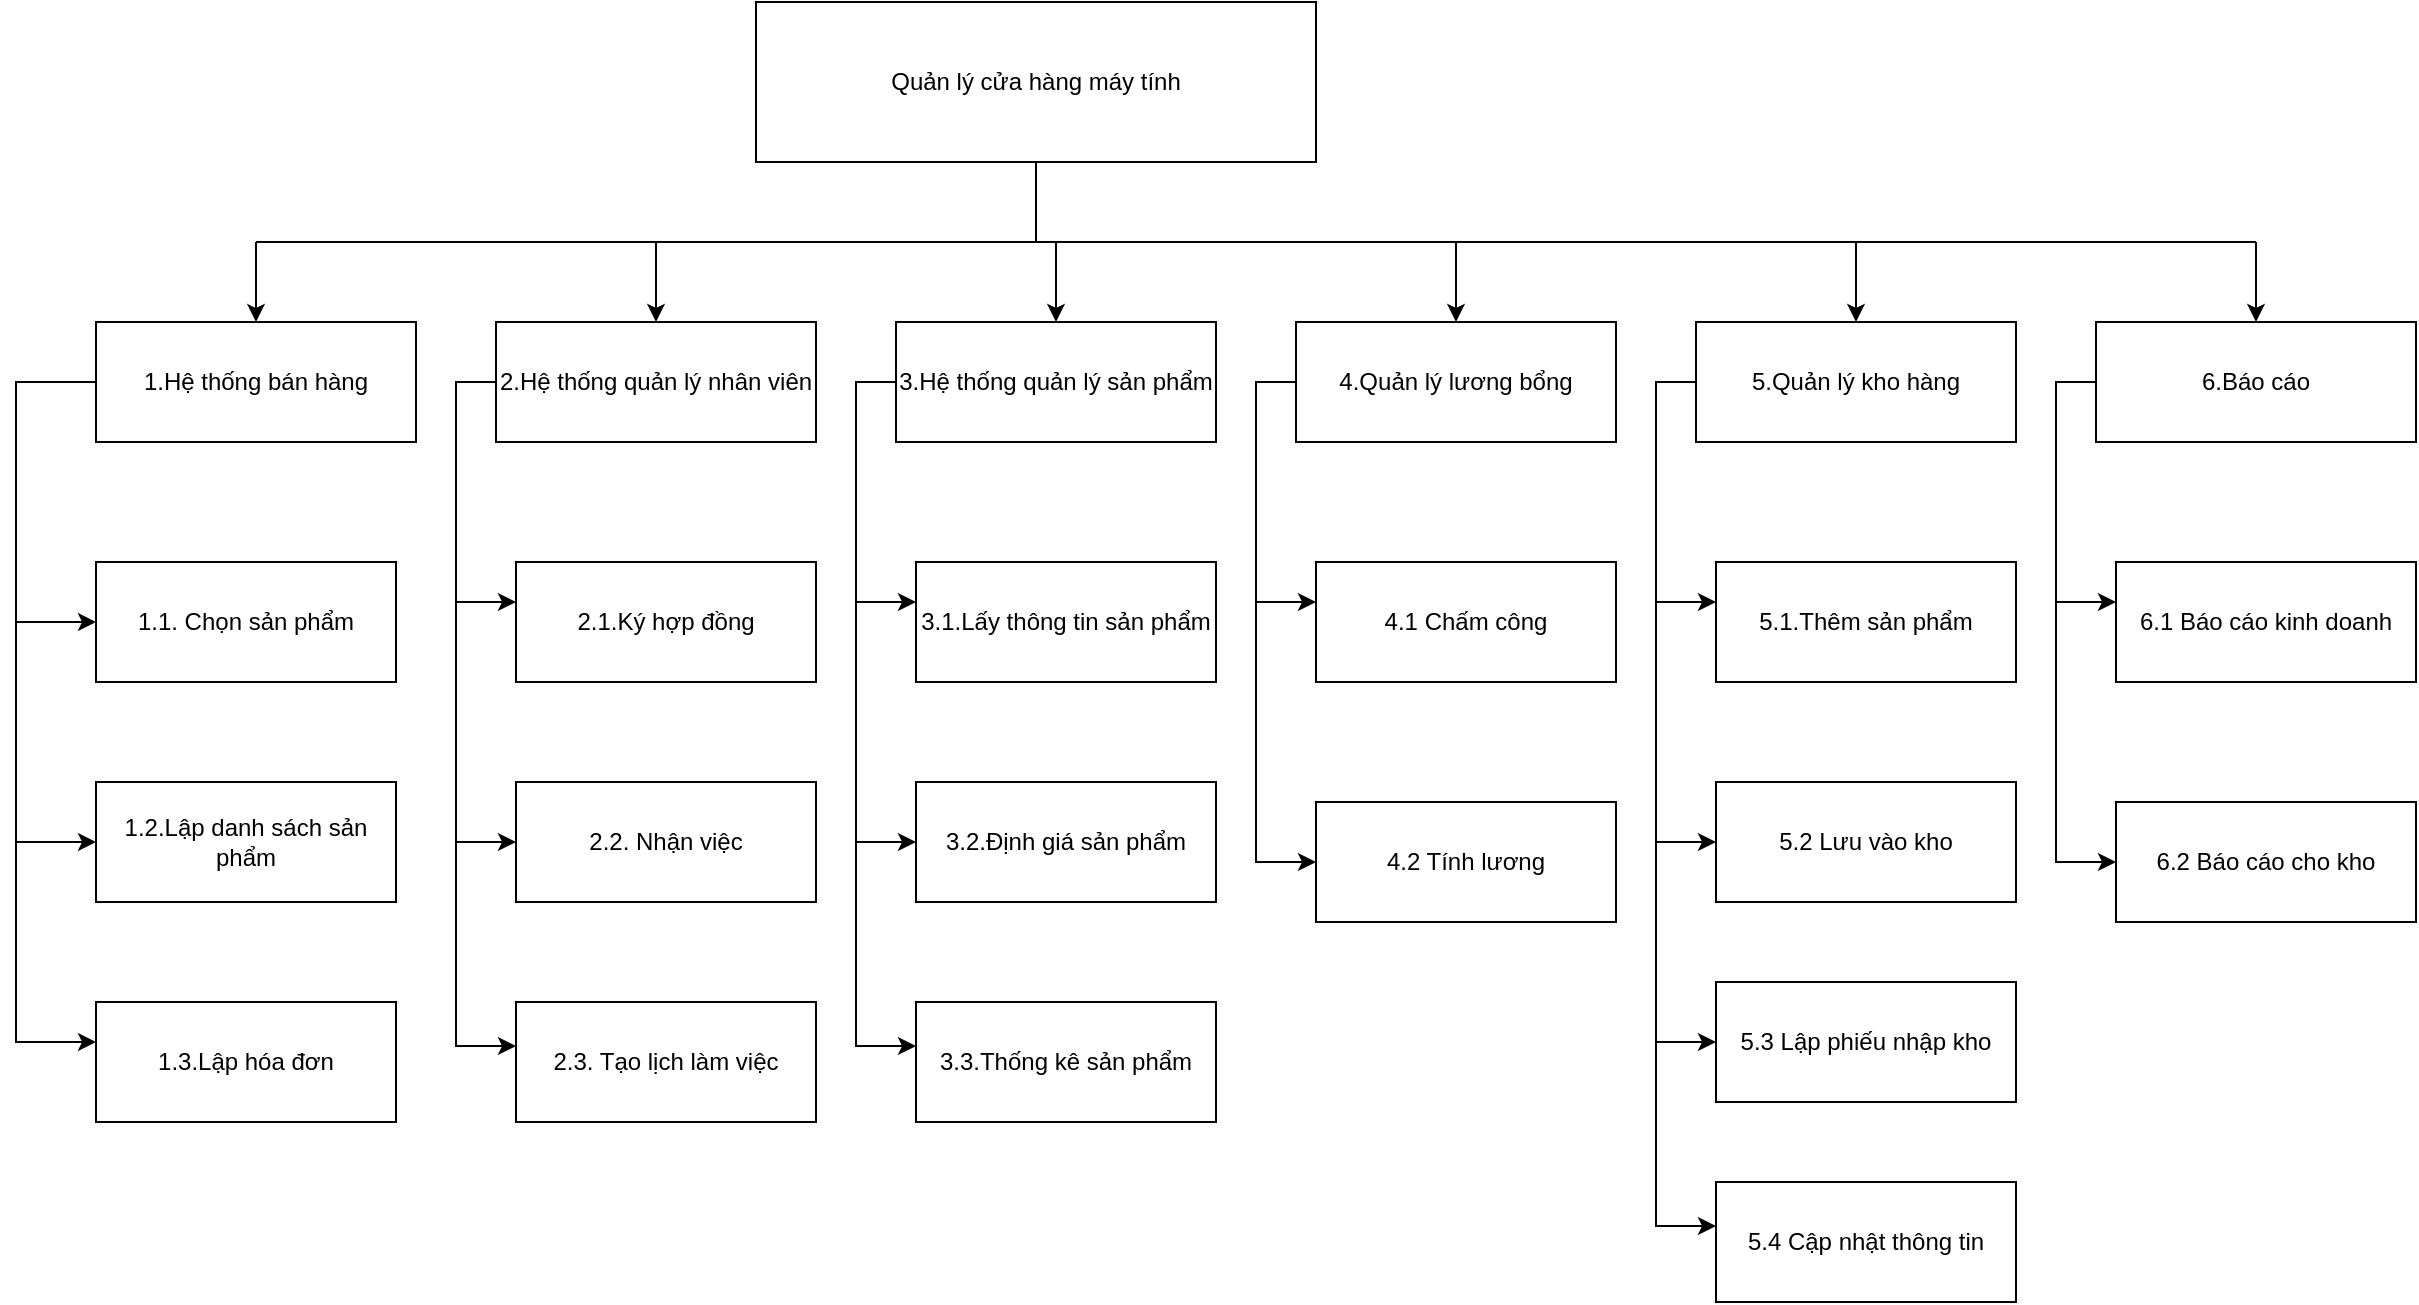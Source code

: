 <mxfile version="15.9.1" type="github">
  <diagram id="Tm346F1m6XDN9tYUM8Cu" name="Page-1">
    <mxGraphModel dx="1662" dy="762" grid="1" gridSize="10" guides="1" tooltips="1" connect="1" arrows="1" fold="1" page="1" pageScale="1" pageWidth="1100" pageHeight="1700" math="0" shadow="0">
      <root>
        <mxCell id="0" />
        <mxCell id="1" parent="0" />
        <mxCell id="Tk1d05KZAP_MLz7Ghj7e-1" value="Quản lý cửa hàng máy tính" style="rounded=0;whiteSpace=wrap;html=1;" vertex="1" parent="1">
          <mxGeometry x="490" y="120" width="280" height="80" as="geometry" />
        </mxCell>
        <mxCell id="Tk1d05KZAP_MLz7Ghj7e-3" value="1.Hệ thống bán hàng" style="rounded=0;whiteSpace=wrap;html=1;" vertex="1" parent="1">
          <mxGeometry x="160" y="280" width="160" height="60" as="geometry" />
        </mxCell>
        <mxCell id="Tk1d05KZAP_MLz7Ghj7e-29" style="edgeStyle=orthogonalEdgeStyle;rounded=0;orthogonalLoop=1;jettySize=auto;html=1;exitX=0;exitY=0.5;exitDx=0;exitDy=0;entryX=0;entryY=0.367;entryDx=0;entryDy=0;entryPerimeter=0;" edge="1" parent="1" source="Tk1d05KZAP_MLz7Ghj7e-4" target="Tk1d05KZAP_MLz7Ghj7e-25">
          <mxGeometry relative="1" as="geometry">
            <mxPoint x="340" y="670" as="targetPoint" />
            <Array as="points">
              <mxPoint x="340" y="310" />
              <mxPoint x="340" y="642" />
            </Array>
          </mxGeometry>
        </mxCell>
        <mxCell id="Tk1d05KZAP_MLz7Ghj7e-4" value="2.Hệ thống quản lý nhân viên" style="rounded=0;whiteSpace=wrap;html=1;" vertex="1" parent="1">
          <mxGeometry x="360" y="280" width="160" height="60" as="geometry" />
        </mxCell>
        <mxCell id="Tk1d05KZAP_MLz7Ghj7e-5" value="3.Hệ thống quản lý sản phẩm" style="rounded=0;whiteSpace=wrap;html=1;" vertex="1" parent="1">
          <mxGeometry x="560" y="280" width="160" height="60" as="geometry" />
        </mxCell>
        <mxCell id="Tk1d05KZAP_MLz7Ghj7e-6" value="4.Quản lý lương bổng" style="rounded=0;whiteSpace=wrap;html=1;" vertex="1" parent="1">
          <mxGeometry x="760" y="280" width="160" height="60" as="geometry" />
        </mxCell>
        <mxCell id="Tk1d05KZAP_MLz7Ghj7e-7" value="5.Quản lý kho hàng" style="rounded=0;whiteSpace=wrap;html=1;" vertex="1" parent="1">
          <mxGeometry x="960" y="280" width="160" height="60" as="geometry" />
        </mxCell>
        <mxCell id="Tk1d05KZAP_MLz7Ghj7e-8" value="6.Báo cáo" style="rounded=0;whiteSpace=wrap;html=1;" vertex="1" parent="1">
          <mxGeometry x="1160" y="280" width="160" height="60" as="geometry" />
        </mxCell>
        <mxCell id="Tk1d05KZAP_MLz7Ghj7e-9" value="" style="endArrow=none;html=1;rounded=0;entryX=0.5;entryY=1;entryDx=0;entryDy=0;" edge="1" parent="1" target="Tk1d05KZAP_MLz7Ghj7e-1">
          <mxGeometry width="50" height="50" relative="1" as="geometry">
            <mxPoint x="630" y="240" as="sourcePoint" />
            <mxPoint x="360" y="370" as="targetPoint" />
          </mxGeometry>
        </mxCell>
        <mxCell id="Tk1d05KZAP_MLz7Ghj7e-10" value="" style="endArrow=none;html=1;rounded=0;" edge="1" parent="1">
          <mxGeometry width="50" height="50" relative="1" as="geometry">
            <mxPoint x="240" y="240" as="sourcePoint" />
            <mxPoint x="1240" y="240" as="targetPoint" />
          </mxGeometry>
        </mxCell>
        <mxCell id="Tk1d05KZAP_MLz7Ghj7e-11" value="" style="endArrow=classic;html=1;rounded=0;entryX=0.5;entryY=0;entryDx=0;entryDy=0;" edge="1" parent="1" target="Tk1d05KZAP_MLz7Ghj7e-7">
          <mxGeometry width="50" height="50" relative="1" as="geometry">
            <mxPoint x="1040" y="240" as="sourcePoint" />
            <mxPoint x="1000" y="370" as="targetPoint" />
          </mxGeometry>
        </mxCell>
        <mxCell id="Tk1d05KZAP_MLz7Ghj7e-12" value="" style="endArrow=classic;html=1;rounded=0;entryX=0.5;entryY=0;entryDx=0;entryDy=0;" edge="1" parent="1" target="Tk1d05KZAP_MLz7Ghj7e-8">
          <mxGeometry width="50" height="50" relative="1" as="geometry">
            <mxPoint x="1240" y="240" as="sourcePoint" />
            <mxPoint x="1000" y="370" as="targetPoint" />
          </mxGeometry>
        </mxCell>
        <mxCell id="Tk1d05KZAP_MLz7Ghj7e-13" value="" style="endArrow=classic;html=1;rounded=0;entryX=0.5;entryY=0;entryDx=0;entryDy=0;" edge="1" parent="1" target="Tk1d05KZAP_MLz7Ghj7e-6">
          <mxGeometry width="50" height="50" relative="1" as="geometry">
            <mxPoint x="840" y="240" as="sourcePoint" />
            <mxPoint x="1000" y="370" as="targetPoint" />
          </mxGeometry>
        </mxCell>
        <mxCell id="Tk1d05KZAP_MLz7Ghj7e-14" value="" style="endArrow=classic;html=1;rounded=0;entryX=0.5;entryY=0;entryDx=0;entryDy=0;" edge="1" parent="1" target="Tk1d05KZAP_MLz7Ghj7e-5">
          <mxGeometry width="50" height="50" relative="1" as="geometry">
            <mxPoint x="640" y="240" as="sourcePoint" />
            <mxPoint x="710" y="370" as="targetPoint" />
          </mxGeometry>
        </mxCell>
        <mxCell id="Tk1d05KZAP_MLz7Ghj7e-15" value="" style="endArrow=classic;html=1;rounded=0;entryX=0.5;entryY=0;entryDx=0;entryDy=0;" edge="1" parent="1" target="Tk1d05KZAP_MLz7Ghj7e-4">
          <mxGeometry width="50" height="50" relative="1" as="geometry">
            <mxPoint x="440" y="240" as="sourcePoint" />
            <mxPoint x="710" y="370" as="targetPoint" />
          </mxGeometry>
        </mxCell>
        <mxCell id="Tk1d05KZAP_MLz7Ghj7e-16" value="" style="endArrow=classic;html=1;rounded=0;entryX=0.5;entryY=0;entryDx=0;entryDy=0;" edge="1" parent="1" target="Tk1d05KZAP_MLz7Ghj7e-3">
          <mxGeometry width="50" height="50" relative="1" as="geometry">
            <mxPoint x="240" y="240" as="sourcePoint" />
            <mxPoint x="450" y="370" as="targetPoint" />
          </mxGeometry>
        </mxCell>
        <mxCell id="Tk1d05KZAP_MLz7Ghj7e-17" value="" style="endArrow=classic;html=1;rounded=0;exitX=0;exitY=0.5;exitDx=0;exitDy=0;" edge="1" parent="1" source="Tk1d05KZAP_MLz7Ghj7e-3">
          <mxGeometry width="50" height="50" relative="1" as="geometry">
            <mxPoint x="270" y="420" as="sourcePoint" />
            <mxPoint x="160" y="640" as="targetPoint" />
            <Array as="points">
              <mxPoint x="120" y="310" />
              <mxPoint x="120" y="640" />
            </Array>
          </mxGeometry>
        </mxCell>
        <mxCell id="Tk1d05KZAP_MLz7Ghj7e-19" value="1.3.Lập hóa đơn" style="rounded=0;whiteSpace=wrap;html=1;" vertex="1" parent="1">
          <mxGeometry x="160" y="620" width="150" height="60" as="geometry" />
        </mxCell>
        <mxCell id="Tk1d05KZAP_MLz7Ghj7e-20" value="1.2.Lập danh sách sản phẩm" style="rounded=0;whiteSpace=wrap;html=1;" vertex="1" parent="1">
          <mxGeometry x="160" y="510" width="150" height="60" as="geometry" />
        </mxCell>
        <mxCell id="Tk1d05KZAP_MLz7Ghj7e-21" value="1.1. Chọn sản phẩm" style="rounded=0;whiteSpace=wrap;html=1;" vertex="1" parent="1">
          <mxGeometry x="160" y="400" width="150" height="60" as="geometry" />
        </mxCell>
        <mxCell id="Tk1d05KZAP_MLz7Ghj7e-22" value="" style="endArrow=classic;html=1;rounded=0;entryX=0;entryY=0.5;entryDx=0;entryDy=0;" edge="1" parent="1" target="Tk1d05KZAP_MLz7Ghj7e-21">
          <mxGeometry width="50" height="50" relative="1" as="geometry">
            <mxPoint x="120" y="430" as="sourcePoint" />
            <mxPoint x="320" y="360" as="targetPoint" />
          </mxGeometry>
        </mxCell>
        <mxCell id="Tk1d05KZAP_MLz7Ghj7e-23" value="" style="endArrow=classic;html=1;rounded=0;entryX=0;entryY=0.5;entryDx=0;entryDy=0;" edge="1" parent="1" target="Tk1d05KZAP_MLz7Ghj7e-20">
          <mxGeometry width="50" height="50" relative="1" as="geometry">
            <mxPoint x="120" y="540" as="sourcePoint" />
            <mxPoint x="320" y="360" as="targetPoint" />
          </mxGeometry>
        </mxCell>
        <mxCell id="Tk1d05KZAP_MLz7Ghj7e-25" value="2.3. Tạo lịch làm việc" style="rounded=0;whiteSpace=wrap;html=1;" vertex="1" parent="1">
          <mxGeometry x="370" y="620" width="150" height="60" as="geometry" />
        </mxCell>
        <mxCell id="Tk1d05KZAP_MLz7Ghj7e-26" value="2.2. Nhận việc" style="rounded=0;whiteSpace=wrap;html=1;" vertex="1" parent="1">
          <mxGeometry x="370" y="510" width="150" height="60" as="geometry" />
        </mxCell>
        <mxCell id="Tk1d05KZAP_MLz7Ghj7e-27" value="2.1.Ký hợp đồng" style="rounded=0;whiteSpace=wrap;html=1;" vertex="1" parent="1">
          <mxGeometry x="370" y="400" width="150" height="60" as="geometry" />
        </mxCell>
        <mxCell id="Tk1d05KZAP_MLz7Ghj7e-30" value="" style="endArrow=classic;html=1;rounded=0;" edge="1" parent="1">
          <mxGeometry width="50" height="50" relative="1" as="geometry">
            <mxPoint x="340" y="420" as="sourcePoint" />
            <mxPoint x="370" y="420" as="targetPoint" />
          </mxGeometry>
        </mxCell>
        <mxCell id="Tk1d05KZAP_MLz7Ghj7e-31" value="" style="endArrow=classic;html=1;rounded=0;" edge="1" parent="1" target="Tk1d05KZAP_MLz7Ghj7e-26">
          <mxGeometry width="50" height="50" relative="1" as="geometry">
            <mxPoint x="340" y="540" as="sourcePoint" />
            <mxPoint x="800" y="360" as="targetPoint" />
          </mxGeometry>
        </mxCell>
        <mxCell id="Tk1d05KZAP_MLz7Ghj7e-32" style="edgeStyle=orthogonalEdgeStyle;rounded=0;orthogonalLoop=1;jettySize=auto;html=1;exitX=0;exitY=0.5;exitDx=0;exitDy=0;entryX=0;entryY=0.367;entryDx=0;entryDy=0;entryPerimeter=0;" edge="1" parent="1" target="Tk1d05KZAP_MLz7Ghj7e-33">
          <mxGeometry relative="1" as="geometry">
            <mxPoint x="540" y="670" as="targetPoint" />
            <mxPoint x="560" y="310" as="sourcePoint" />
            <Array as="points">
              <mxPoint x="540" y="310" />
              <mxPoint x="540" y="642" />
            </Array>
          </mxGeometry>
        </mxCell>
        <mxCell id="Tk1d05KZAP_MLz7Ghj7e-33" value="3.3.Thống kê sản phẩm" style="rounded=0;whiteSpace=wrap;html=1;" vertex="1" parent="1">
          <mxGeometry x="570" y="620" width="150" height="60" as="geometry" />
        </mxCell>
        <mxCell id="Tk1d05KZAP_MLz7Ghj7e-34" value="3.2.Định giá sản phẩm" style="rounded=0;whiteSpace=wrap;html=1;" vertex="1" parent="1">
          <mxGeometry x="570" y="510" width="150" height="60" as="geometry" />
        </mxCell>
        <mxCell id="Tk1d05KZAP_MLz7Ghj7e-35" value="3.1.Lấy thông tin sản phẩm" style="rounded=0;whiteSpace=wrap;html=1;" vertex="1" parent="1">
          <mxGeometry x="570" y="400" width="150" height="60" as="geometry" />
        </mxCell>
        <mxCell id="Tk1d05KZAP_MLz7Ghj7e-36" value="" style="endArrow=classic;html=1;rounded=0;" edge="1" parent="1">
          <mxGeometry width="50" height="50" relative="1" as="geometry">
            <mxPoint x="540" y="420" as="sourcePoint" />
            <mxPoint x="570" y="420" as="targetPoint" />
          </mxGeometry>
        </mxCell>
        <mxCell id="Tk1d05KZAP_MLz7Ghj7e-37" value="" style="endArrow=classic;html=1;rounded=0;" edge="1" parent="1" target="Tk1d05KZAP_MLz7Ghj7e-34">
          <mxGeometry width="50" height="50" relative="1" as="geometry">
            <mxPoint x="540" y="540" as="sourcePoint" />
            <mxPoint x="1000" y="360" as="targetPoint" />
          </mxGeometry>
        </mxCell>
        <mxCell id="Tk1d05KZAP_MLz7Ghj7e-38" style="edgeStyle=orthogonalEdgeStyle;rounded=0;orthogonalLoop=1;jettySize=auto;html=1;exitX=0;exitY=0.5;exitDx=0;exitDy=0;entryX=0;entryY=0.5;entryDx=0;entryDy=0;" edge="1" parent="1" target="Tk1d05KZAP_MLz7Ghj7e-39">
          <mxGeometry relative="1" as="geometry">
            <mxPoint x="740" y="670" as="targetPoint" />
            <mxPoint x="760" y="310" as="sourcePoint" />
            <Array as="points">
              <mxPoint x="740" y="310" />
              <mxPoint x="740" y="550" />
            </Array>
          </mxGeometry>
        </mxCell>
        <mxCell id="Tk1d05KZAP_MLz7Ghj7e-39" value="4.2 Tính lương" style="rounded=0;whiteSpace=wrap;html=1;" vertex="1" parent="1">
          <mxGeometry x="770" y="520" width="150" height="60" as="geometry" />
        </mxCell>
        <mxCell id="Tk1d05KZAP_MLz7Ghj7e-41" value="4.1 Chấm công" style="rounded=0;whiteSpace=wrap;html=1;" vertex="1" parent="1">
          <mxGeometry x="770" y="400" width="150" height="60" as="geometry" />
        </mxCell>
        <mxCell id="Tk1d05KZAP_MLz7Ghj7e-42" value="" style="endArrow=classic;html=1;rounded=0;" edge="1" parent="1">
          <mxGeometry width="50" height="50" relative="1" as="geometry">
            <mxPoint x="740" y="420" as="sourcePoint" />
            <mxPoint x="770" y="420" as="targetPoint" />
          </mxGeometry>
        </mxCell>
        <mxCell id="Tk1d05KZAP_MLz7Ghj7e-44" style="edgeStyle=orthogonalEdgeStyle;rounded=0;orthogonalLoop=1;jettySize=auto;html=1;exitX=0;exitY=0.5;exitDx=0;exitDy=0;entryX=0;entryY=0.367;entryDx=0;entryDy=0;entryPerimeter=0;" edge="1" parent="1" target="Tk1d05KZAP_MLz7Ghj7e-45">
          <mxGeometry relative="1" as="geometry">
            <mxPoint x="940" y="670" as="targetPoint" />
            <mxPoint x="960" y="310" as="sourcePoint" />
            <Array as="points">
              <mxPoint x="940" y="310" />
              <mxPoint x="940" y="732" />
            </Array>
          </mxGeometry>
        </mxCell>
        <mxCell id="Tk1d05KZAP_MLz7Ghj7e-45" value="5.4 Cập nhật thông tin" style="rounded=0;whiteSpace=wrap;html=1;" vertex="1" parent="1">
          <mxGeometry x="970" y="710" width="150" height="60" as="geometry" />
        </mxCell>
        <mxCell id="Tk1d05KZAP_MLz7Ghj7e-46" value="5.2 Lưu vào kho" style="rounded=0;whiteSpace=wrap;html=1;" vertex="1" parent="1">
          <mxGeometry x="970" y="510" width="150" height="60" as="geometry" />
        </mxCell>
        <mxCell id="Tk1d05KZAP_MLz7Ghj7e-47" value="5.1.Thêm sản phẩm" style="rounded=0;whiteSpace=wrap;html=1;" vertex="1" parent="1">
          <mxGeometry x="970" y="400" width="150" height="60" as="geometry" />
        </mxCell>
        <mxCell id="Tk1d05KZAP_MLz7Ghj7e-48" value="" style="endArrow=classic;html=1;rounded=0;" edge="1" parent="1">
          <mxGeometry width="50" height="50" relative="1" as="geometry">
            <mxPoint x="940" y="420" as="sourcePoint" />
            <mxPoint x="970" y="420" as="targetPoint" />
          </mxGeometry>
        </mxCell>
        <mxCell id="Tk1d05KZAP_MLz7Ghj7e-49" value="" style="endArrow=classic;html=1;rounded=0;" edge="1" parent="1" target="Tk1d05KZAP_MLz7Ghj7e-46">
          <mxGeometry width="50" height="50" relative="1" as="geometry">
            <mxPoint x="940" y="540" as="sourcePoint" />
            <mxPoint x="1400" y="360" as="targetPoint" />
          </mxGeometry>
        </mxCell>
        <mxCell id="Tk1d05KZAP_MLz7Ghj7e-50" value="5.3 Lập phiếu nhập kho" style="rounded=0;whiteSpace=wrap;html=1;" vertex="1" parent="1">
          <mxGeometry x="970" y="610" width="150" height="60" as="geometry" />
        </mxCell>
        <mxCell id="Tk1d05KZAP_MLz7Ghj7e-51" value="" style="endArrow=classic;html=1;rounded=0;" edge="1" parent="1" target="Tk1d05KZAP_MLz7Ghj7e-50">
          <mxGeometry width="50" height="50" relative="1" as="geometry">
            <mxPoint x="940" y="640" as="sourcePoint" />
            <mxPoint x="1400" y="460" as="targetPoint" />
          </mxGeometry>
        </mxCell>
        <mxCell id="Tk1d05KZAP_MLz7Ghj7e-52" style="edgeStyle=orthogonalEdgeStyle;rounded=0;orthogonalLoop=1;jettySize=auto;html=1;exitX=0;exitY=0.5;exitDx=0;exitDy=0;entryX=0;entryY=0.5;entryDx=0;entryDy=0;" edge="1" parent="1" target="Tk1d05KZAP_MLz7Ghj7e-53">
          <mxGeometry relative="1" as="geometry">
            <mxPoint x="1140" y="670" as="targetPoint" />
            <mxPoint x="1160" y="310" as="sourcePoint" />
            <Array as="points">
              <mxPoint x="1140" y="310" />
              <mxPoint x="1140" y="550" />
            </Array>
          </mxGeometry>
        </mxCell>
        <mxCell id="Tk1d05KZAP_MLz7Ghj7e-53" value="6.2 Báo cáo cho kho" style="rounded=0;whiteSpace=wrap;html=1;" vertex="1" parent="1">
          <mxGeometry x="1170" y="520" width="150" height="60" as="geometry" />
        </mxCell>
        <mxCell id="Tk1d05KZAP_MLz7Ghj7e-54" value="6.1 Báo cáo kinh doanh" style="rounded=0;whiteSpace=wrap;html=1;" vertex="1" parent="1">
          <mxGeometry x="1170" y="400" width="150" height="60" as="geometry" />
        </mxCell>
        <mxCell id="Tk1d05KZAP_MLz7Ghj7e-55" value="" style="endArrow=classic;html=1;rounded=0;" edge="1" parent="1">
          <mxGeometry width="50" height="50" relative="1" as="geometry">
            <mxPoint x="1140" y="420" as="sourcePoint" />
            <mxPoint x="1170" y="420" as="targetPoint" />
          </mxGeometry>
        </mxCell>
      </root>
    </mxGraphModel>
  </diagram>
</mxfile>
